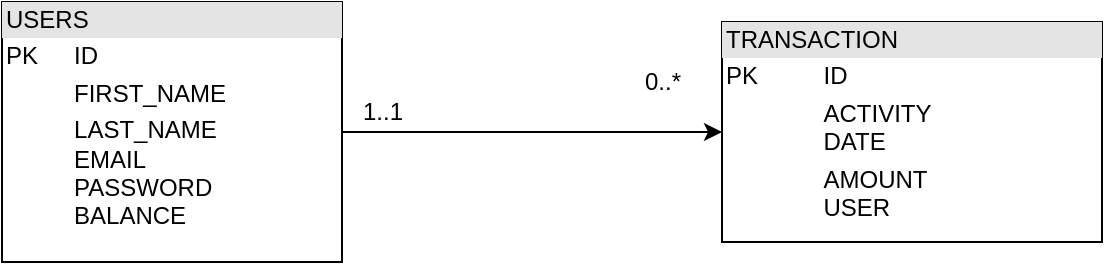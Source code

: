 <mxfile version="14.7.6" type="device"><diagram id="-ZG90QZ2YyHqYWRj36mq" name="Page-1"><mxGraphModel dx="1422" dy="832" grid="1" gridSize="10" guides="1" tooltips="1" connect="1" arrows="1" fold="1" page="1" pageScale="1" pageWidth="850" pageHeight="1100" math="0" shadow="0"><root><mxCell id="0"/><mxCell id="1" parent="0"/><mxCell id="jmISqKAJujTLSSRfqyjd-27" style="edgeStyle=orthogonalEdgeStyle;rounded=0;orthogonalLoop=1;jettySize=auto;html=1;entryX=0;entryY=0.5;entryDx=0;entryDy=0;" parent="1" source="jmISqKAJujTLSSRfqyjd-25" target="jmISqKAJujTLSSRfqyjd-26" edge="1"><mxGeometry relative="1" as="geometry"/></mxCell><mxCell id="jmISqKAJujTLSSRfqyjd-25" value="&lt;div style=&quot;box-sizing: border-box ; width: 100% ; background: #e4e4e4 ; padding: 2px&quot;&gt;USERS&lt;/div&gt;&lt;table style=&quot;width: 100% ; font-size: 1em&quot; cellpadding=&quot;2&quot; cellspacing=&quot;0&quot;&gt;&lt;tbody&gt;&lt;tr&gt;&lt;td&gt;PK&lt;/td&gt;&lt;td&gt;ID&lt;/td&gt;&lt;/tr&gt;&lt;tr&gt;&lt;td&gt;&lt;br&gt;&lt;/td&gt;&lt;td&gt;FIRST_NAME&lt;/td&gt;&lt;/tr&gt;&lt;tr&gt;&lt;td&gt;&lt;/td&gt;&lt;td&gt;LAST_NAME&lt;br&gt;EMAIL&lt;br&gt;PASSWORD&lt;br&gt;BALANCE&lt;br&gt;&lt;br&gt;&lt;/td&gt;&lt;/tr&gt;&lt;/tbody&gt;&lt;/table&gt;" style="verticalAlign=top;align=left;overflow=fill;html=1;" parent="1" vertex="1"><mxGeometry x="150" y="190" width="170" height="130" as="geometry"/></mxCell><mxCell id="jmISqKAJujTLSSRfqyjd-26" value="&lt;div style=&quot;box-sizing: border-box ; width: 100% ; background: rgb(228 , 228 , 228) ; padding: 2px&quot;&gt;TRANSACTION&lt;/div&gt;&lt;table style=&quot;width: 100% ; font-size: 1em&quot; cellpadding=&quot;2&quot; cellspacing=&quot;0&quot;&gt;&lt;tbody&gt;&lt;tr&gt;&lt;td&gt;PK&lt;/td&gt;&lt;td&gt;ID&lt;/td&gt;&lt;/tr&gt;&lt;tr&gt;&lt;td&gt;&lt;br&gt;&lt;/td&gt;&lt;td&gt;ACTIVITY&lt;br&gt;DATE&lt;/td&gt;&lt;/tr&gt;&lt;tr&gt;&lt;td&gt;&lt;/td&gt;&lt;td&gt;AMOUNT&lt;br&gt;USER&lt;/td&gt;&lt;/tr&gt;&lt;/tbody&gt;&lt;/table&gt;" style="verticalAlign=top;align=left;overflow=fill;html=1;" parent="1" vertex="1"><mxGeometry x="510" y="200" width="190" height="110" as="geometry"/></mxCell><mxCell id="jmISqKAJujTLSSRfqyjd-28" value="1..1" style="text;html=1;align=center;verticalAlign=middle;resizable=0;points=[];autosize=1;strokeColor=none;" parent="1" vertex="1"><mxGeometry x="320" y="235" width="40" height="20" as="geometry"/></mxCell><mxCell id="jmISqKAJujTLSSRfqyjd-29" value="0..*" style="text;html=1;align=center;verticalAlign=middle;resizable=0;points=[];autosize=1;strokeColor=none;" parent="1" vertex="1"><mxGeometry x="465" y="220" width="30" height="20" as="geometry"/></mxCell></root></mxGraphModel></diagram></mxfile>